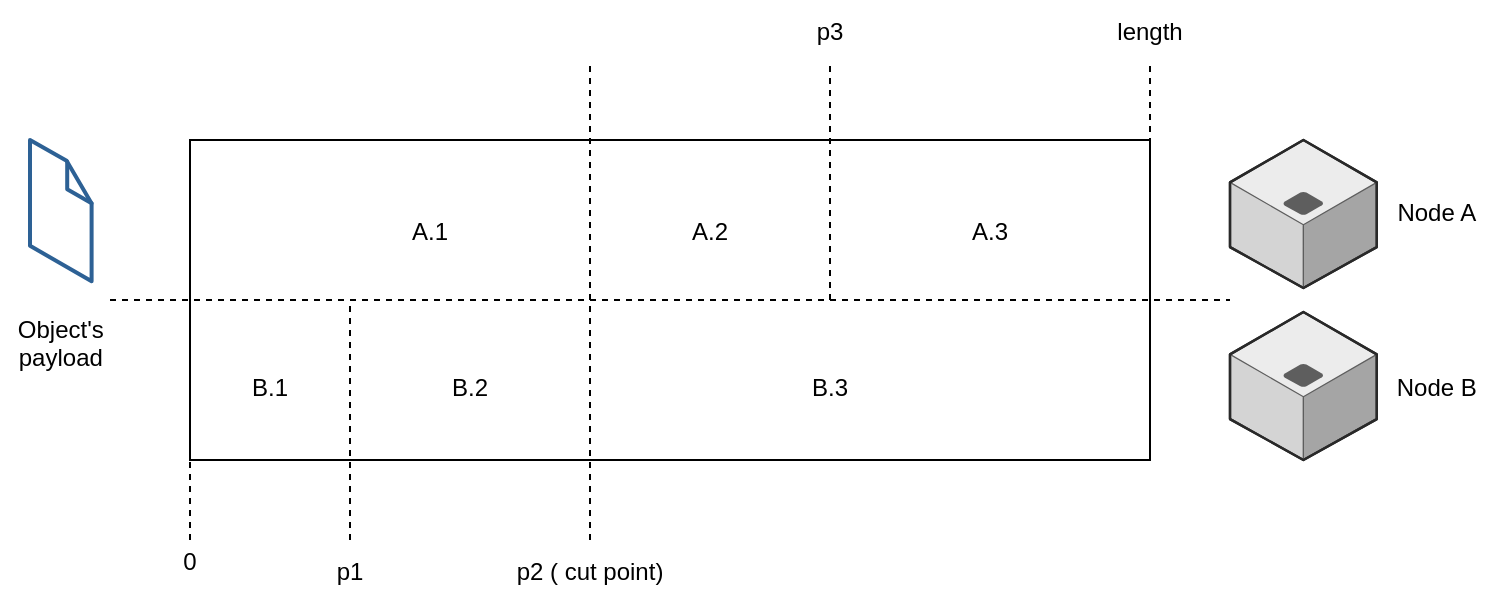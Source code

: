 <mxfile version="16.5.1" type="device"><diagram id="2yRW7dwYy-N4qMCoPN69" name="Страница 1"><mxGraphModel dx="1173" dy="743" grid="1" gridSize="10" guides="1" tooltips="1" connect="1" arrows="1" fold="1" page="1" pageScale="1" pageWidth="827" pageHeight="1169" math="0" shadow="0"><root><mxCell id="0"/><mxCell id="1" parent="0"/><mxCell id="2F3v01cMEKIbNrume708-1" value="" style="rounded=0;" vertex="1" parent="1"><mxGeometry x="200" y="360" width="480" height="160" as="geometry"/></mxCell><mxCell id="2F3v01cMEKIbNrume708-2" value="" style="endArrow=none;dashed=1;rounded=0;" edge="1" parent="1"><mxGeometry width="50" height="50" relative="1" as="geometry"><mxPoint x="160" y="440" as="sourcePoint"/><mxPoint x="720" y="440" as="targetPoint"/></mxGeometry></mxCell><mxCell id="2F3v01cMEKIbNrume708-4" value="" style="endArrow=none;dashed=1;rounded=0;" edge="1" parent="1"><mxGeometry width="50" height="50" relative="1" as="geometry"><mxPoint x="280" y="560" as="sourcePoint"/><mxPoint x="280" y="440" as="targetPoint"/></mxGeometry></mxCell><mxCell id="2F3v01cMEKIbNrume708-5" value="" style="endArrow=none;dashed=1;rounded=0;" edge="1" parent="1"><mxGeometry width="50" height="50" relative="1" as="geometry"><mxPoint x="400" y="560" as="sourcePoint"/><mxPoint x="400" y="320" as="targetPoint"/></mxGeometry></mxCell><mxCell id="2F3v01cMEKIbNrume708-6" value="" style="endArrow=none;dashed=1;rounded=0;" edge="1" parent="1"><mxGeometry width="50" height="50" relative="1" as="geometry"><mxPoint x="520" y="440" as="sourcePoint"/><mxPoint x="520" y="320" as="targetPoint"/></mxGeometry></mxCell><mxCell id="2F3v01cMEKIbNrume708-7" value="" style="verticalLabelPosition=bottom;verticalAlign=top;strokeWidth=1;align=center;outlineConnect=0;dashed=0;outlineConnect=0;shape=mxgraph.aws3d.file;aspect=fixed;strokeColor=#2d6195;fillColor=#ffffff;" vertex="1" parent="1"><mxGeometry x="120" y="360" width="30.8" height="70.6" as="geometry"/></mxCell><mxCell id="2F3v01cMEKIbNrume708-8" value="" style="verticalLabelPosition=bottom;verticalAlign=top;strokeWidth=1;align=center;outlineConnect=0;dashed=0;outlineConnect=0;shape=mxgraph.aws3d.application_server;fillColor=#ECECEC;strokeColor=#5E5E5E;aspect=fixed;" vertex="1" parent="1"><mxGeometry x="720" y="360" width="73.4" height="74" as="geometry"/></mxCell><mxCell id="2F3v01cMEKIbNrume708-10" value="" style="verticalLabelPosition=bottom;verticalAlign=top;strokeWidth=1;align=center;outlineConnect=0;dashed=0;outlineConnect=0;shape=mxgraph.aws3d.application_server;fillColor=#ECECEC;strokeColor=#5E5E5E;aspect=fixed;" vertex="1" parent="1"><mxGeometry x="720" y="446" width="73.4" height="74" as="geometry"/></mxCell><mxCell id="2F3v01cMEKIbNrume708-11" value="Object's&#10;payload" style="text;strokeColor=none;fillColor=none;align=center;verticalAlign=middle;rounded=0;" vertex="1" parent="1"><mxGeometry x="105.4" y="446" width="60" height="30" as="geometry"/></mxCell><mxCell id="2F3v01cMEKIbNrume708-12" value="Node A" style="text;strokeColor=none;fillColor=none;align=center;verticalAlign=middle;rounded=0;" vertex="1" parent="1"><mxGeometry x="793.4" y="380.3" width="60" height="30" as="geometry"/></mxCell><mxCell id="2F3v01cMEKIbNrume708-13" value="Node B" style="text;strokeColor=none;fillColor=none;align=center;verticalAlign=middle;rounded=0;" vertex="1" parent="1"><mxGeometry x="793.4" y="468" width="60" height="30" as="geometry"/></mxCell><mxCell id="2F3v01cMEKIbNrume708-14" value="A.1" style="text;strokeColor=none;fillColor=none;align=center;verticalAlign=middle;rounded=0;" vertex="1" parent="1"><mxGeometry x="290" y="390" width="60" height="30" as="geometry"/></mxCell><mxCell id="2F3v01cMEKIbNrume708-15" value="p1" style="text;strokeColor=none;fillColor=none;align=center;verticalAlign=middle;rounded=0;" vertex="1" parent="1"><mxGeometry x="250" y="560" width="60" height="30" as="geometry"/></mxCell><mxCell id="2F3v01cMEKIbNrume708-16" value="p2 ( cut point)" style="text;strokeColor=none;fillColor=none;align=center;verticalAlign=middle;rounded=0;" vertex="1" parent="1"><mxGeometry x="360" y="560" width="80" height="30" as="geometry"/></mxCell><mxCell id="2F3v01cMEKIbNrume708-17" value="p3" style="text;strokeColor=none;fillColor=none;align=center;verticalAlign=middle;rounded=0;" vertex="1" parent="1"><mxGeometry x="490" y="290" width="60" height="30" as="geometry"/></mxCell><mxCell id="2F3v01cMEKIbNrume708-18" value="length" style="text;strokeColor=none;fillColor=none;align=center;verticalAlign=middle;rounded=0;" vertex="1" parent="1"><mxGeometry x="650" y="290" width="60" height="30" as="geometry"/></mxCell><mxCell id="2F3v01cMEKIbNrume708-19" value="0" style="text;strokeColor=none;fillColor=none;align=center;verticalAlign=middle;rounded=0;" vertex="1" parent="1"><mxGeometry x="170" y="555" width="60" height="30" as="geometry"/></mxCell><mxCell id="2F3v01cMEKIbNrume708-20" value="A.2" style="text;strokeColor=none;fillColor=none;align=center;verticalAlign=middle;rounded=0;" vertex="1" parent="1"><mxGeometry x="430" y="390" width="60" height="30" as="geometry"/></mxCell><mxCell id="2F3v01cMEKIbNrume708-21" value="A.3" style="text;strokeColor=none;fillColor=none;align=center;verticalAlign=middle;rounded=0;" vertex="1" parent="1"><mxGeometry x="570" y="390" width="60" height="30" as="geometry"/></mxCell><mxCell id="2F3v01cMEKIbNrume708-22" value="B.1" style="text;strokeColor=none;fillColor=none;align=center;verticalAlign=middle;rounded=0;" vertex="1" parent="1"><mxGeometry x="210" y="468" width="60" height="30" as="geometry"/></mxCell><mxCell id="2F3v01cMEKIbNrume708-23" value="B.2" style="text;strokeColor=none;fillColor=none;align=center;verticalAlign=middle;rounded=0;" vertex="1" parent="1"><mxGeometry x="310" y="468" width="60" height="30" as="geometry"/></mxCell><mxCell id="2F3v01cMEKIbNrume708-24" value="B.3" style="text;strokeColor=none;fillColor=none;align=center;verticalAlign=middle;rounded=0;" vertex="1" parent="1"><mxGeometry x="490" y="468" width="60" height="30" as="geometry"/></mxCell><mxCell id="2F3v01cMEKIbNrume708-25" value="" style="endArrow=none;dashed=1;rounded=0;" edge="1" parent="1"><mxGeometry width="50" height="50" relative="1" as="geometry"><mxPoint x="680" y="440" as="sourcePoint"/><mxPoint x="680" y="320" as="targetPoint"/></mxGeometry></mxCell><mxCell id="2F3v01cMEKIbNrume708-26" value="" style="endArrow=none;dashed=1;rounded=0;" edge="1" parent="1"><mxGeometry width="50" height="50" relative="1" as="geometry"><mxPoint x="200" y="560" as="sourcePoint"/><mxPoint x="200" y="440" as="targetPoint"/></mxGeometry></mxCell></root></mxGraphModel></diagram></mxfile>